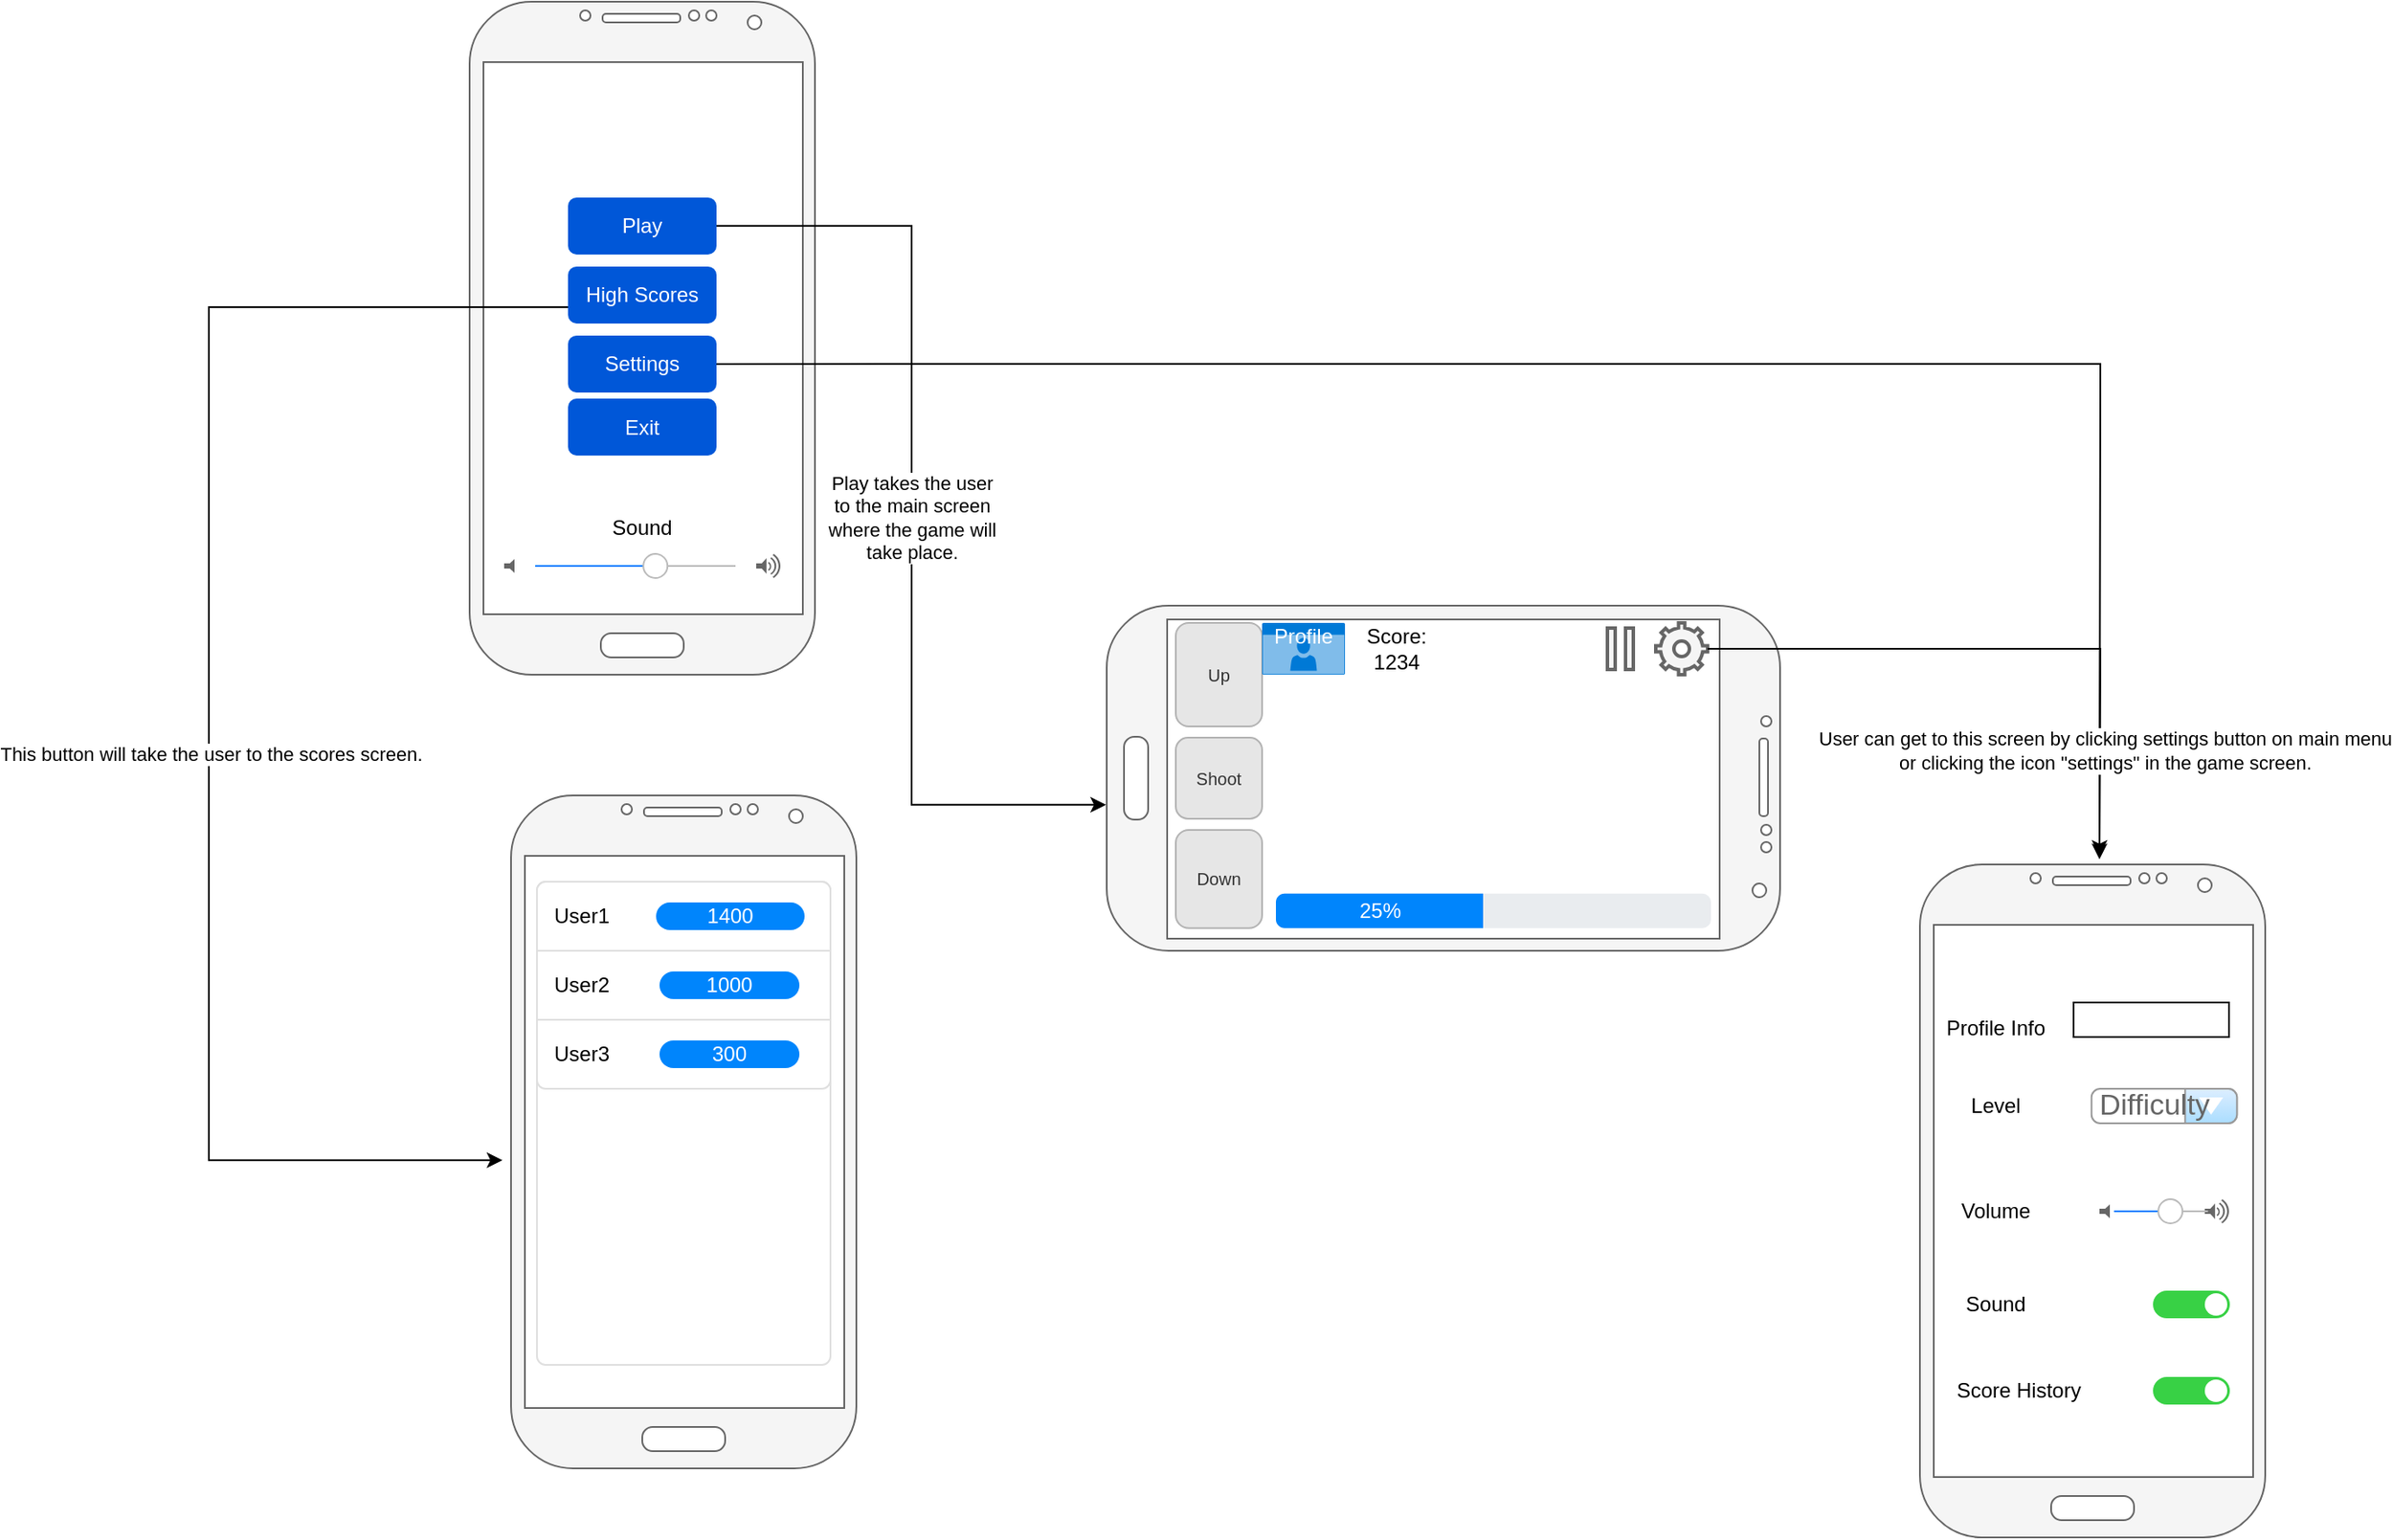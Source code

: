 <mxfile version="22.0.4" type="device" pages="2">
  <diagram name="Page-1" id="uiF0gc2Piye6KWy6ewNl">
    <mxGraphModel dx="1735" dy="993" grid="1" gridSize="10" guides="1" tooltips="1" connect="1" arrows="1" fold="1" page="1" pageScale="1" pageWidth="850" pageHeight="1100" math="0" shadow="0">
      <root>
        <mxCell id="0" />
        <mxCell id="1" parent="0" />
        <mxCell id="R34a3R9MmZGjfHTMqxVD-3" value="" style="verticalLabelPosition=bottom;verticalAlign=top;html=1;shadow=0;dashed=0;strokeWidth=1;shape=mxgraph.android.phone2;strokeColor=#666666;fillColor=#f5f5f5;fontColor=#333333;" parent="1" vertex="1">
          <mxGeometry x="1140" y="600" width="200" height="390" as="geometry" />
        </mxCell>
        <mxCell id="jHiGcaoDQTZ17rqV0CVn-51" value="" style="verticalLabelPosition=bottom;verticalAlign=top;html=1;shadow=0;dashed=0;strokeWidth=1;shape=mxgraph.android.phone2;strokeColor=#666666;fillColor=#f5f5f5;fontColor=#333333;fillStyle=auto;gradientColor=none;" vertex="1" parent="1">
          <mxGeometry x="300" y="100" width="200" height="390" as="geometry" />
        </mxCell>
        <mxCell id="jHiGcaoDQTZ17rqV0CVn-52" value="" style="verticalLabelPosition=bottom;verticalAlign=top;html=1;shadow=0;dashed=0;strokeWidth=1;shape=mxgraph.android.phone2;strokeColor=#666666;direction=south;fillColor=#f5f5f5;fontColor=#333333;" vertex="1" parent="1">
          <mxGeometry x="669" y="450" width="390" height="200" as="geometry" />
        </mxCell>
        <mxCell id="jHiGcaoDQTZ17rqV0CVn-53" value="Play" style="rounded=1;fillColor=#0057D8;align=center;strokeColor=none;html=1;whiteSpace=wrap;fontColor=#ffffff;fontSize=12;sketch=0;" vertex="1" parent="1">
          <mxGeometry x="357" y="213.44" width="86" height="33" as="geometry" />
        </mxCell>
        <mxCell id="jHiGcaoDQTZ17rqV0CVn-54" style="edgeStyle=orthogonalEdgeStyle;rounded=0;orthogonalLoop=1;jettySize=auto;html=1;entryX=0.625;entryY=-0.008;entryDx=0;entryDy=0;entryPerimeter=0;exitX=1;exitY=0.5;exitDx=0;exitDy=0;" edge="1" parent="1" source="jHiGcaoDQTZ17rqV0CVn-90">
          <mxGeometry relative="1" as="geometry">
            <mxPoint x="1244" y="597" as="targetPoint" />
          </mxGeometry>
        </mxCell>
        <mxCell id="jHiGcaoDQTZ17rqV0CVn-55" value="High Scores" style="rounded=1;fillColor=#0057D8;align=center;strokeColor=none;html=1;whiteSpace=wrap;fontColor=#ffffff;fontSize=12;sketch=0;" vertex="1" parent="1">
          <mxGeometry x="357" y="253.44" width="86" height="33" as="geometry" />
        </mxCell>
        <mxCell id="jHiGcaoDQTZ17rqV0CVn-56" value="Exit" style="rounded=1;fillColor=#0057D8;align=center;strokeColor=none;html=1;whiteSpace=wrap;fontColor=#ffffff;fontSize=12;sketch=0;" vertex="1" parent="1">
          <mxGeometry x="357" y="330" width="86" height="33" as="geometry" />
        </mxCell>
        <mxCell id="jHiGcaoDQTZ17rqV0CVn-57" value="" style="shape=image;html=1;verticalAlign=top;verticalLabelPosition=bottom;labelBackgroundColor=#ffffff;imageAspect=0;aspect=fixed;image=https://cdn1.iconfinder.com/data/icons/space-and-ships-1/512/Prancheta_14-128.png;rotation=90;" vertex="1" parent="1">
          <mxGeometry x="749" y="511" width="78" height="78" as="geometry" />
        </mxCell>
        <mxCell id="jHiGcaoDQTZ17rqV0CVn-58" value="" style="shape=image;html=1;verticalAlign=top;verticalLabelPosition=bottom;labelBackgroundColor=#ffffff;imageAspect=0;aspect=fixed;image=https://cdn1.iconfinder.com/data/icons/space-and-ships-1/512/Prancheta_19-128.png;rotation=-90;" vertex="1" parent="1">
          <mxGeometry x="889" y="486" width="128" height="128" as="geometry" />
        </mxCell>
        <mxCell id="jHiGcaoDQTZ17rqV0CVn-59" value="Up" style="rounded=1;html=1;shadow=0;dashed=0;whiteSpace=wrap;fontSize=10;fillColor=#E6E6E6;align=center;strokeColor=#B3B3B3;fontColor=#333333;" vertex="1" parent="1">
          <mxGeometry x="709" y="460" width="50" height="60" as="geometry" />
        </mxCell>
        <mxCell id="jHiGcaoDQTZ17rqV0CVn-60" value="Down" style="rounded=1;html=1;shadow=0;dashed=0;whiteSpace=wrap;fontSize=10;fillColor=#E6E6E6;align=center;strokeColor=#B3B3B3;fontColor=#333333;" vertex="1" parent="1">
          <mxGeometry x="709" y="580" width="50" height="56.88" as="geometry" />
        </mxCell>
        <mxCell id="jHiGcaoDQTZ17rqV0CVn-61" value="Shoot" style="rounded=1;html=1;shadow=0;dashed=0;whiteSpace=wrap;fontSize=10;fillColor=#E6E6E6;align=center;strokeColor=#B3B3B3;fontColor=#333333;" vertex="1" parent="1">
          <mxGeometry x="709" y="526.56" width="50" height="46.88" as="geometry" />
        </mxCell>
        <mxCell id="jHiGcaoDQTZ17rqV0CVn-62" value="" style="html=1;verticalLabelPosition=bottom;align=center;labelBackgroundColor=#ffffff;verticalAlign=top;strokeWidth=2;strokeColor=#666666;shadow=0;dashed=0;shape=mxgraph.ios7.icons.settings;fillColor=#f5f5f5;fontColor=#333333;" vertex="1" parent="1">
          <mxGeometry x="987" y="460" width="30" height="30" as="geometry" />
        </mxCell>
        <mxCell id="jHiGcaoDQTZ17rqV0CVn-63" value="" style="html=1;verticalLabelPosition=bottom;align=center;labelBackgroundColor=#ffffff;verticalAlign=top;strokeWidth=2;strokeColor=#666666;shadow=0;dashed=0;shape=mxgraph.ios7.icons.pause;pointerEvents=1;fillColor=#f5f5f5;fontColor=#333333;" vertex="1" parent="1">
          <mxGeometry x="959" y="463" width="15" height="24" as="geometry" />
        </mxCell>
        <mxCell id="jHiGcaoDQTZ17rqV0CVn-64" value="" style="shape=rect;strokeColor=none;fillColor=none;labelPosition=center;verticalLabelPosition=bottom;align=center;verticalAlign=top;" vertex="1" parent="1">
          <mxGeometry x="320" y="420" width="160" height="14" as="geometry" />
        </mxCell>
        <mxCell id="jHiGcaoDQTZ17rqV0CVn-65" value="" style="shape=mxgraph.ios7.misc.volume_down;fillColor=#666666;strokeColor=none;html=1;" vertex="1" parent="jHiGcaoDQTZ17rqV0CVn-64">
          <mxGeometry y="0.5" width="6" height="8" relative="1" as="geometry">
            <mxPoint y="-4" as="offset" />
          </mxGeometry>
        </mxCell>
        <mxCell id="jHiGcaoDQTZ17rqV0CVn-66" value="" style="shape=mxgraph.ios7.misc.volume_up;fillColor=#666666;strokeColor=none;html=1;" vertex="1" parent="jHiGcaoDQTZ17rqV0CVn-64">
          <mxGeometry x="1" y="0.5" width="14" height="14" relative="1" as="geometry">
            <mxPoint x="-14" y="-7" as="offset" />
          </mxGeometry>
        </mxCell>
        <mxCell id="jHiGcaoDQTZ17rqV0CVn-67" value="" style="html=1;strokeWidth=1;shadow=0;dashed=0;shape=mxgraph.ios7ui.slider;barPos=60;strokeColor=#0680FF;opacity=100;fillColor=#FFFFFF;handleSize=14;labelPosition=center;verticalLabelPosition=bottom;align=center;verticalAlign=top;" vertex="1" parent="jHiGcaoDQTZ17rqV0CVn-64">
          <mxGeometry x="18" width="116" height="14" as="geometry" />
        </mxCell>
        <mxCell id="jHiGcaoDQTZ17rqV0CVn-68" value="Sound" style="text;html=1;strokeColor=none;fillColor=none;align=center;verticalAlign=middle;whiteSpace=wrap;rounded=0;" vertex="1" parent="1">
          <mxGeometry x="370" y="390" width="60" height="30" as="geometry" />
        </mxCell>
        <mxCell id="jHiGcaoDQTZ17rqV0CVn-69" style="edgeStyle=orthogonalEdgeStyle;rounded=0;orthogonalLoop=1;jettySize=auto;html=1;entryX=0.577;entryY=1.001;entryDx=0;entryDy=0;entryPerimeter=0;" edge="1" parent="1" source="jHiGcaoDQTZ17rqV0CVn-53" target="jHiGcaoDQTZ17rqV0CVn-52">
          <mxGeometry relative="1" as="geometry" />
        </mxCell>
        <mxCell id="jHiGcaoDQTZ17rqV0CVn-70" value="Play takes the user&lt;br&gt;to the main screen&lt;br&gt;where the game will&lt;br&gt;take place." style="edgeLabel;html=1;align=center;verticalAlign=middle;resizable=0;points=[];" vertex="1" connectable="0" parent="jHiGcaoDQTZ17rqV0CVn-69">
          <mxGeometry x="0.005" relative="1" as="geometry">
            <mxPoint as="offset" />
          </mxGeometry>
        </mxCell>
        <mxCell id="jHiGcaoDQTZ17rqV0CVn-71" style="edgeStyle=orthogonalEdgeStyle;rounded=0;orthogonalLoop=1;jettySize=auto;html=1;entryX=0.625;entryY=-0.012;entryDx=0;entryDy=0;entryPerimeter=0;" edge="1" parent="1" source="jHiGcaoDQTZ17rqV0CVn-62">
          <mxGeometry relative="1" as="geometry">
            <mxPoint x="1244" y="595" as="targetPoint" />
          </mxGeometry>
        </mxCell>
        <mxCell id="jHiGcaoDQTZ17rqV0CVn-72" value="User can get to this screen by clicking settings button on main menu&lt;br&gt;or clicking the icon &quot;settings&quot; in the game screen." style="edgeLabel;html=1;align=center;verticalAlign=middle;resizable=0;points=[];" vertex="1" connectable="0" parent="jHiGcaoDQTZ17rqV0CVn-71">
          <mxGeometry x="0.647" y="2" relative="1" as="geometry">
            <mxPoint as="offset" />
          </mxGeometry>
        </mxCell>
        <mxCell id="jHiGcaoDQTZ17rqV0CVn-73" value="Profile" style="html=1;whiteSpace=wrap;strokeColor=none;fillColor=#0079D6;labelPosition=center;verticalLabelPosition=middle;verticalAlign=top;align=center;fontSize=12;outlineConnect=0;spacingTop=-6;fontColor=#FFFFFF;sketch=0;shape=mxgraph.sitemap.profile;" vertex="1" parent="1">
          <mxGeometry x="759" y="460" width="48" height="30" as="geometry" />
        </mxCell>
        <mxCell id="jHiGcaoDQTZ17rqV0CVn-74" value="" style="html=1;shadow=0;dashed=0;shape=mxgraph.bootstrap.rrect;rSize=5;fillColor=#E9ECEF;strokeColor=none;" vertex="1" parent="1">
          <mxGeometry x="767" y="616.88" width="252" height="20" as="geometry" />
        </mxCell>
        <mxCell id="jHiGcaoDQTZ17rqV0CVn-75" value="25%" style="html=1;shadow=0;dashed=0;shape=mxgraph.bootstrap.leftButton;rSize=5;fillColor=#0085FC;strokeColor=none;fontColor=#ffffff;resizeHeight=1;" vertex="1" parent="jHiGcaoDQTZ17rqV0CVn-74">
          <mxGeometry width="120" height="20" relative="1" as="geometry" />
        </mxCell>
        <mxCell id="jHiGcaoDQTZ17rqV0CVn-76" value="Score: 1234" style="text;html=1;strokeColor=none;fillColor=none;align=center;verticalAlign=middle;whiteSpace=wrap;rounded=0;" vertex="1" parent="1">
          <mxGeometry x="807" y="460" width="60" height="30" as="geometry" />
        </mxCell>
        <mxCell id="jHiGcaoDQTZ17rqV0CVn-77" value="" style="shape=rect;strokeColor=none;fillColor=none;labelPosition=center;verticalLabelPosition=bottom;align=center;verticalAlign=top;" vertex="1" parent="1">
          <mxGeometry x="1244" y="794" width="75" height="14" as="geometry" />
        </mxCell>
        <mxCell id="jHiGcaoDQTZ17rqV0CVn-78" value="" style="shape=mxgraph.ios7.misc.volume_down;fillColor=#666666;strokeColor=none;html=1;" vertex="1" parent="jHiGcaoDQTZ17rqV0CVn-77">
          <mxGeometry y="0.5" width="6" height="8" relative="1" as="geometry">
            <mxPoint y="-4" as="offset" />
          </mxGeometry>
        </mxCell>
        <mxCell id="jHiGcaoDQTZ17rqV0CVn-79" value="" style="shape=mxgraph.ios7.misc.volume_up;fillColor=#666666;strokeColor=none;html=1;" vertex="1" parent="jHiGcaoDQTZ17rqV0CVn-77">
          <mxGeometry x="1" y="0.5" width="14" height="14" relative="1" as="geometry">
            <mxPoint x="-14" y="-7" as="offset" />
          </mxGeometry>
        </mxCell>
        <mxCell id="jHiGcaoDQTZ17rqV0CVn-80" value="" style="html=1;strokeWidth=1;shadow=0;dashed=0;shape=mxgraph.ios7ui.slider;barPos=60;strokeColor=#0680FF;opacity=100;fillColor=#FFFFFF;handleSize=14;labelPosition=center;verticalLabelPosition=bottom;align=center;verticalAlign=top;" vertex="1" parent="jHiGcaoDQTZ17rqV0CVn-77">
          <mxGeometry x="8.438" width="54.375" height="14" as="geometry" />
        </mxCell>
        <mxCell id="jHiGcaoDQTZ17rqV0CVn-81" value="Volume" style="text;html=1;strokeColor=none;fillColor=none;align=center;verticalAlign=middle;whiteSpace=wrap;rounded=0;" vertex="1" parent="1">
          <mxGeometry x="1154" y="786" width="60" height="30" as="geometry" />
        </mxCell>
        <mxCell id="jHiGcaoDQTZ17rqV0CVn-82" value="" style="html=1;verticalLabelPosition=bottom;labelBackgroundColor=#ffffff;verticalAlign=top;shadow=0;dashed=0;strokeWidth=1;shape=mxgraph.ios7ui.onOffButton;buttonState=on;strokeColor=#38D145;strokeColor2=#aaaaaa;fillColor=#38D145;fillColor2=#ffffff;" vertex="1" parent="1">
          <mxGeometry x="1275.5" y="847.5" width="43.5" height="15" as="geometry" />
        </mxCell>
        <mxCell id="jHiGcaoDQTZ17rqV0CVn-83" value="Sound" style="text;html=1;strokeColor=none;fillColor=none;align=center;verticalAlign=middle;whiteSpace=wrap;rounded=0;" vertex="1" parent="1">
          <mxGeometry x="1154" y="840" width="60" height="30" as="geometry" />
        </mxCell>
        <mxCell id="jHiGcaoDQTZ17rqV0CVn-84" value="Profile Info" style="text;html=1;strokeColor=none;fillColor=none;align=center;verticalAlign=middle;whiteSpace=wrap;rounded=0;" vertex="1" parent="1">
          <mxGeometry x="1144" y="680" width="80" height="30" as="geometry" />
        </mxCell>
        <mxCell id="jHiGcaoDQTZ17rqV0CVn-85" value="Score History&amp;nbsp;" style="text;html=1;strokeColor=none;fillColor=none;align=center;verticalAlign=middle;whiteSpace=wrap;rounded=0;" vertex="1" parent="1">
          <mxGeometry x="1154" y="890" width="90" height="30" as="geometry" />
        </mxCell>
        <mxCell id="jHiGcaoDQTZ17rqV0CVn-86" value="" style="html=1;verticalLabelPosition=bottom;labelBackgroundColor=#ffffff;verticalAlign=top;shadow=0;dashed=0;strokeWidth=1;shape=mxgraph.ios7ui.onOffButton;buttonState=on;strokeColor=#38D145;strokeColor2=#aaaaaa;fillColor=#38D145;fillColor2=#ffffff;" vertex="1" parent="1">
          <mxGeometry x="1275.5" y="897.5" width="43.5" height="15" as="geometry" />
        </mxCell>
        <mxCell id="jHiGcaoDQTZ17rqV0CVn-87" value="Difficulty" style="strokeWidth=1;shadow=0;dashed=0;align=center;html=1;shape=mxgraph.mockup.forms.comboBox;strokeColor=#999999;fillColor=#ddeeff;align=left;fillColor2=#aaddff;mainText=;fontColor=#666666;fontSize=17;spacingLeft=3;" vertex="1" parent="1">
          <mxGeometry x="1239.38" y="730" width="84.25" height="20" as="geometry" />
        </mxCell>
        <mxCell id="jHiGcaoDQTZ17rqV0CVn-88" value="Level" style="text;html=1;strokeColor=none;fillColor=none;align=center;verticalAlign=middle;whiteSpace=wrap;rounded=0;" vertex="1" parent="1">
          <mxGeometry x="1154" y="725" width="60" height="30" as="geometry" />
        </mxCell>
        <mxCell id="jHiGcaoDQTZ17rqV0CVn-89" value="" style="rounded=0;whiteSpace=wrap;html=1;" vertex="1" parent="1">
          <mxGeometry x="1229" y="680" width="90" height="20" as="geometry" />
        </mxCell>
        <mxCell id="jHiGcaoDQTZ17rqV0CVn-90" value="Settings" style="rounded=1;fillColor=#0057D8;align=center;strokeColor=none;html=1;whiteSpace=wrap;fontColor=#ffffff;fontSize=12;sketch=0;" vertex="1" parent="1">
          <mxGeometry x="357" y="293.44" width="86" height="33" as="geometry" />
        </mxCell>
        <mxCell id="jHiGcaoDQTZ17rqV0CVn-91" value="" style="verticalLabelPosition=bottom;verticalAlign=top;html=1;shadow=0;dashed=0;strokeWidth=1;shape=mxgraph.android.phone2;strokeColor=#666666;fillColor=#f5f5f5;fontColor=#333333;fillStyle=auto;gradientColor=none;" vertex="1" parent="1">
          <mxGeometry x="324" y="560" width="200" height="390" as="geometry" />
        </mxCell>
        <mxCell id="jHiGcaoDQTZ17rqV0CVn-92" style="edgeStyle=orthogonalEdgeStyle;rounded=0;orthogonalLoop=1;jettySize=auto;html=1;entryX=-0.025;entryY=0.542;entryDx=0;entryDy=0;entryPerimeter=0;" edge="1" parent="1" source="jHiGcaoDQTZ17rqV0CVn-55" target="jHiGcaoDQTZ17rqV0CVn-91">
          <mxGeometry relative="1" as="geometry">
            <Array as="points">
              <mxPoint x="149" y="277" />
              <mxPoint x="149" y="771" />
            </Array>
          </mxGeometry>
        </mxCell>
        <mxCell id="jHiGcaoDQTZ17rqV0CVn-93" value="This button will take the user to the scores screen." style="edgeLabel;html=1;align=center;verticalAlign=middle;resizable=0;points=[];" vertex="1" connectable="0" parent="jHiGcaoDQTZ17rqV0CVn-92">
          <mxGeometry x="0.071" y="1" relative="1" as="geometry">
            <mxPoint as="offset" />
          </mxGeometry>
        </mxCell>
        <mxCell id="jHiGcaoDQTZ17rqV0CVn-94" value="" style="html=1;shadow=0;dashed=0;shape=mxgraph.bootstrap.rrect;rSize=5;strokeColor=#DFDFDF;html=1;whiteSpace=wrap;fillColor=#FFFFFF;fontColor=#000000;" vertex="1" parent="1">
          <mxGeometry x="339" y="610" width="170" height="280" as="geometry" />
        </mxCell>
        <mxCell id="jHiGcaoDQTZ17rqV0CVn-95" value="User1" style="strokeColor=inherit;fillColor=inherit;gradientColor=inherit;fontColor=inherit;html=1;shadow=0;dashed=0;shape=mxgraph.bootstrap.topButton;rSize=5;perimeter=none;whiteSpace=wrap;resizeWidth=1;align=left;spacing=10;" vertex="1" parent="jHiGcaoDQTZ17rqV0CVn-94">
          <mxGeometry width="170" height="40" relative="1" as="geometry" />
        </mxCell>
        <mxCell id="jHiGcaoDQTZ17rqV0CVn-96" value="1400" style="strokeColor=inherit;fillColor=inherit;gradientColor=inherit;fontColor=inherit;html=1;shadow=0;dashed=0;shape=mxgraph.bootstrap.rrect;rSize=8;fillColor=#0085FC;strokeColor=none;fontColor=#ffffff;whiteSpace=wrap;" vertex="1" parent="jHiGcaoDQTZ17rqV0CVn-95">
          <mxGeometry x="1" y="0.5" width="86" height="16" relative="1" as="geometry">
            <mxPoint x="-101" y="-8" as="offset" />
          </mxGeometry>
        </mxCell>
        <mxCell id="jHiGcaoDQTZ17rqV0CVn-97" value="User2" style="strokeColor=inherit;fillColor=inherit;gradientColor=inherit;fontColor=inherit;html=1;shadow=0;dashed=0;perimeter=none;whiteSpace=wrap;resizeWidth=1;align=left;spacing=10;" vertex="1" parent="jHiGcaoDQTZ17rqV0CVn-94">
          <mxGeometry width="170" height="40" relative="1" as="geometry">
            <mxPoint y="40" as="offset" />
          </mxGeometry>
        </mxCell>
        <mxCell id="jHiGcaoDQTZ17rqV0CVn-98" value="1000" style="strokeColor=inherit;fillColor=inherit;gradientColor=inherit;fontColor=inherit;html=1;shadow=0;dashed=0;shape=mxgraph.bootstrap.rrect;rSize=8;fillColor=#0085FC;strokeColor=none;fontColor=#ffffff;whiteSpace=wrap;" vertex="1" parent="jHiGcaoDQTZ17rqV0CVn-97">
          <mxGeometry x="1" y="0.5" width="81" height="16" relative="1" as="geometry">
            <mxPoint x="-99" y="-8" as="offset" />
          </mxGeometry>
        </mxCell>
        <mxCell id="jHiGcaoDQTZ17rqV0CVn-99" value="User3" style="strokeColor=inherit;fillColor=inherit;gradientColor=inherit;fontColor=inherit;html=1;shadow=0;dashed=0;shape=mxgraph.bootstrap.bottomButton;rSize=5;perimeter=none;whiteSpace=wrap;resizeWidth=1;resizeHeight=0;align=left;spacing=10;" vertex="1" parent="jHiGcaoDQTZ17rqV0CVn-94">
          <mxGeometry y="1" width="170" height="40" relative="1" as="geometry">
            <mxPoint y="-200" as="offset" />
          </mxGeometry>
        </mxCell>
        <mxCell id="jHiGcaoDQTZ17rqV0CVn-100" value="300" style="strokeColor=inherit;fillColor=inherit;gradientColor=inherit;fontColor=inherit;html=1;shadow=0;dashed=0;shape=mxgraph.bootstrap.rrect;rSize=8;fillColor=#0085FC;strokeColor=none;fontColor=#ffffff;whiteSpace=wrap;" vertex="1" parent="jHiGcaoDQTZ17rqV0CVn-99">
          <mxGeometry x="1" y="0.5" width="81" height="16" relative="1" as="geometry">
            <mxPoint x="-99" y="-8" as="offset" />
          </mxGeometry>
        </mxCell>
      </root>
    </mxGraphModel>
  </diagram>
  <diagram id="KKjJT0kQzFDKfv6nRNLj" name="Page-2">
    <mxGraphModel dx="954" dy="546" grid="1" gridSize="10" guides="1" tooltips="1" connect="1" arrows="1" fold="1" page="1" pageScale="1" pageWidth="850" pageHeight="1100" math="0" shadow="0">
      <root>
        <mxCell id="0" />
        <mxCell id="1" parent="0" />
      </root>
    </mxGraphModel>
  </diagram>
</mxfile>

